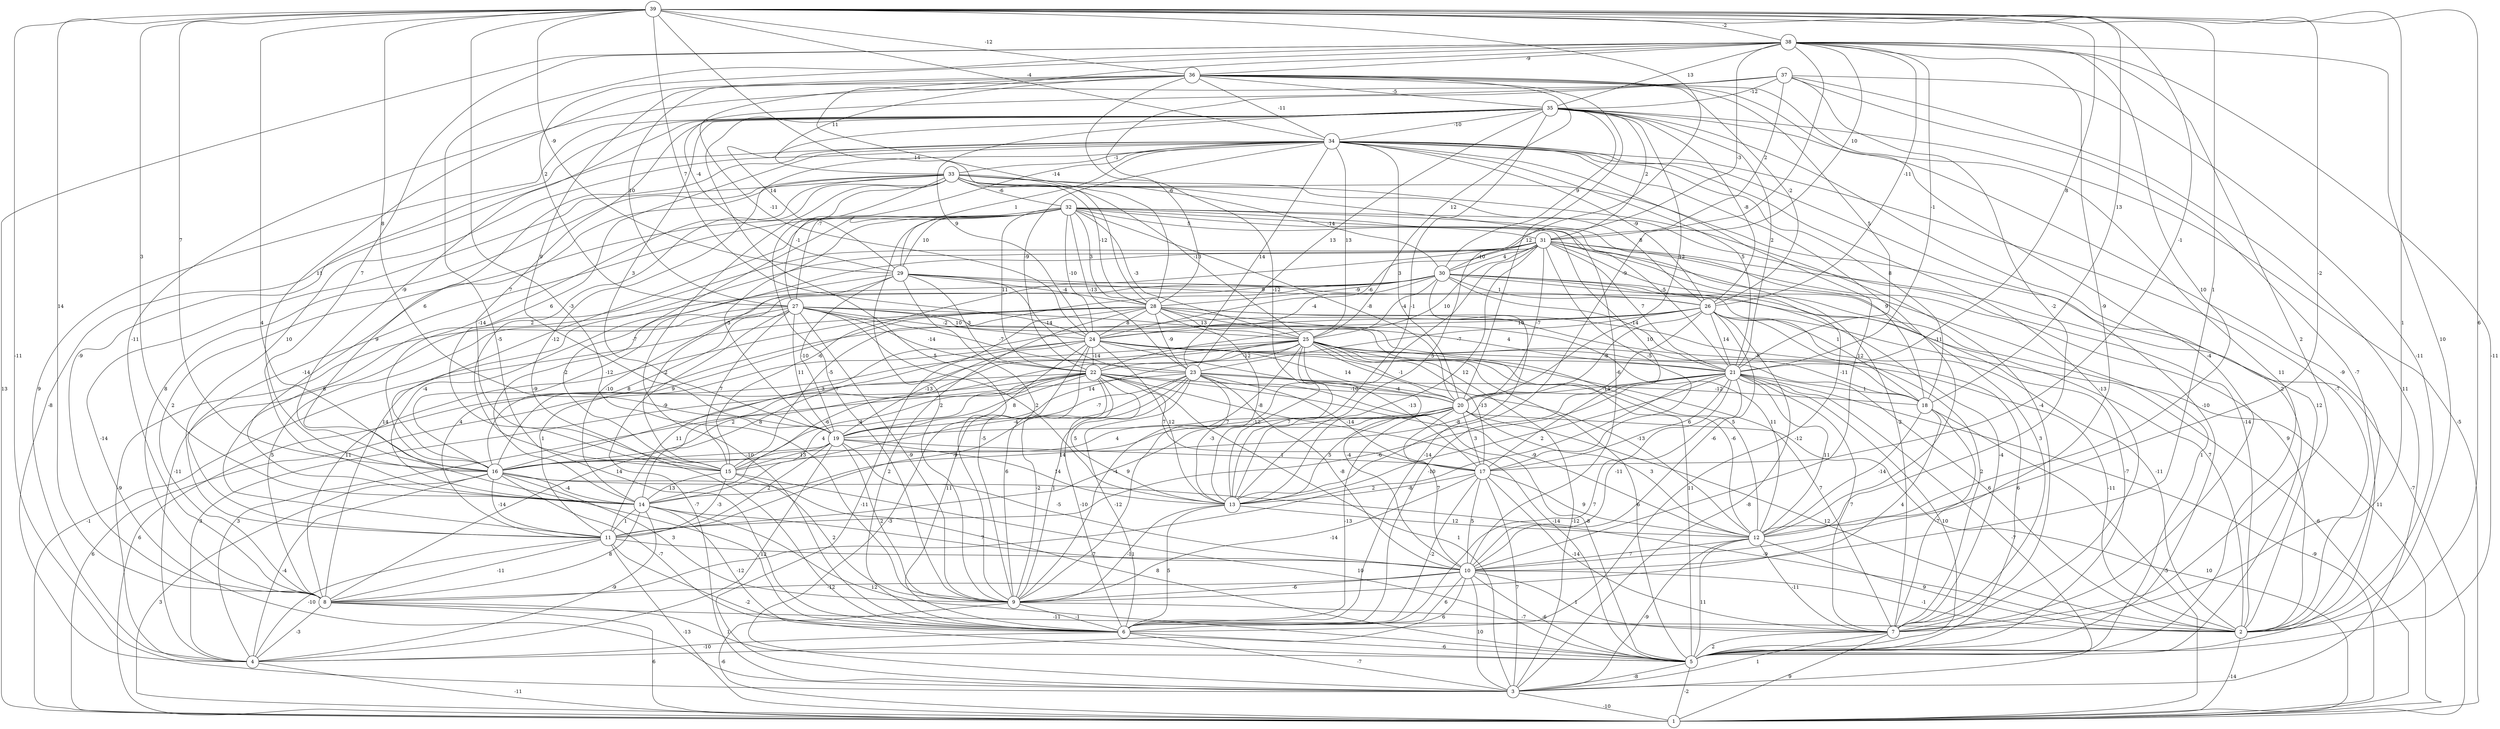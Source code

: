 graph { 
	 fontname="Helvetica,Arial,sans-serif" 
	 node [shape = circle]; 
	 39 -- 2 [label = "6"];
	 39 -- 3 [label = "-11"];
	 39 -- 6 [label = "4"];
	 39 -- 7 [label = "1"];
	 39 -- 8 [label = "14"];
	 39 -- 9 [label = "-3"];
	 39 -- 10 [label = "1"];
	 39 -- 12 [label = "-2"];
	 39 -- 13 [label = "-10"];
	 39 -- 14 [label = "3"];
	 39 -- 16 [label = "7"];
	 39 -- 17 [label = "-1"];
	 39 -- 18 [label = "13"];
	 39 -- 19 [label = "8"];
	 39 -- 21 [label = "8"];
	 39 -- 24 [label = "7"];
	 39 -- 28 [label = "14"];
	 39 -- 29 [label = "-9"];
	 39 -- 34 [label = "-4"];
	 39 -- 36 [label = "-12"];
	 39 -- 38 [label = "-2"];
	 38 -- 1 [label = "13"];
	 38 -- 2 [label = "10"];
	 38 -- 5 [label = "-11"];
	 38 -- 6 [label = "-5"];
	 38 -- 7 [label = "2"];
	 38 -- 10 [label = "-9"];
	 38 -- 12 [label = "10"];
	 38 -- 13 [label = "-9"];
	 38 -- 14 [label = "7"];
	 38 -- 21 [label = "-1"];
	 38 -- 26 [label = "-11"];
	 38 -- 27 [label = "2"];
	 38 -- 28 [label = "-14"];
	 38 -- 30 [label = "-3"];
	 38 -- 31 [label = "10"];
	 38 -- 35 [label = "13"];
	 38 -- 36 [label = "-9"];
	 37 -- 2 [label = "-11"];
	 37 -- 3 [label = "11"];
	 37 -- 5 [label = "-7"];
	 37 -- 8 [label = "-11"];
	 37 -- 12 [label = "-2"];
	 37 -- 28 [label = "-6"];
	 37 -- 29 [label = "-4"];
	 37 -- 31 [label = "2"];
	 37 -- 35 [label = "-12"];
	 36 -- 5 [label = "11"];
	 36 -- 7 [label = "-4"];
	 36 -- 13 [label = "-12"];
	 36 -- 16 [label = "11"];
	 36 -- 19 [label = "9"];
	 36 -- 20 [label = "12"];
	 36 -- 21 [label = "5"];
	 36 -- 24 [label = "-11"];
	 36 -- 25 [label = "12"];
	 36 -- 26 [label = "-2"];
	 36 -- 27 [label = "10"];
	 36 -- 33 [label = "11"];
	 36 -- 34 [label = "-11"];
	 36 -- 35 [label = "-5"];
	 35 -- 1 [label = "-5"];
	 35 -- 2 [label = "-9"];
	 35 -- 4 [label = "9"];
	 35 -- 5 [label = "2"];
	 35 -- 8 [label = "-9"];
	 35 -- 9 [label = "5"];
	 35 -- 13 [label = "-1"];
	 35 -- 15 [label = "7"];
	 35 -- 16 [label = "-9"];
	 35 -- 19 [label = "3"];
	 35 -- 20 [label = "12"];
	 35 -- 21 [label = "2"];
	 35 -- 23 [label = "13"];
	 35 -- 24 [label = "9"];
	 35 -- 26 [label = "-8"];
	 35 -- 29 [label = "14"];
	 35 -- 30 [label = "9"];
	 35 -- 31 [label = "2"];
	 35 -- 34 [label = "-10"];
	 34 -- 2 [label = "-7"];
	 34 -- 4 [label = "-8"];
	 34 -- 5 [label = "-10"];
	 34 -- 6 [label = "-9"];
	 34 -- 7 [label = "-13"];
	 34 -- 10 [label = "12"];
	 34 -- 11 [label = "10"];
	 34 -- 12 [label = "-11"];
	 34 -- 15 [label = "6"];
	 34 -- 16 [label = "6"];
	 34 -- 18 [label = "8"];
	 34 -- 20 [label = "3"];
	 34 -- 21 [label = "5"];
	 34 -- 22 [label = "-9"];
	 34 -- 23 [label = "14"];
	 34 -- 25 [label = "13"];
	 34 -- 26 [label = "-9"];
	 34 -- 27 [label = "-7"];
	 34 -- 29 [label = "1"];
	 34 -- 33 [label = "-1"];
	 33 -- 2 [label = "12"];
	 33 -- 3 [label = "-14"];
	 33 -- 6 [label = "-9"];
	 33 -- 7 [label = "-4"];
	 33 -- 8 [label = "8"];
	 33 -- 9 [label = "7"];
	 33 -- 10 [label = "-6"];
	 33 -- 14 [label = "9"];
	 33 -- 15 [label = "2"];
	 33 -- 16 [label = "-14"];
	 33 -- 25 [label = "-13"];
	 33 -- 26 [label = "8"];
	 33 -- 27 [label = "-1"];
	 33 -- 28 [label = "-12"];
	 33 -- 30 [label = "-14"];
	 33 -- 32 [label = "-6"];
	 32 -- 2 [label = "-14"];
	 32 -- 7 [label = "-2"];
	 32 -- 8 [label = "2"];
	 32 -- 9 [label = "2"];
	 32 -- 11 [label = "-14"];
	 32 -- 15 [label = "-7"];
	 32 -- 16 [label = "-12"];
	 32 -- 17 [label = "10"];
	 32 -- 18 [label = "9"];
	 32 -- 19 [label = "-3"];
	 32 -- 20 [label = "-8"];
	 32 -- 21 [label = "-5"];
	 32 -- 22 [label = "11"];
	 32 -- 23 [label = "-13"];
	 32 -- 24 [label = "-10"];
	 32 -- 25 [label = "-3"];
	 32 -- 28 [label = "3"];
	 32 -- 29 [label = "10"];
	 32 -- 31 [label = "5"];
	 31 -- 1 [label = "-7"];
	 31 -- 2 [label = "9"];
	 31 -- 5 [label = "1"];
	 31 -- 6 [label = "-12"];
	 31 -- 7 [label = "3"];
	 31 -- 8 [label = "14"];
	 31 -- 9 [label = "-12"];
	 31 -- 11 [label = "8"];
	 31 -- 13 [label = "12"];
	 31 -- 14 [label = "-2"];
	 31 -- 15 [label = "-6"];
	 31 -- 17 [label = "-5"];
	 31 -- 20 [label = "-7"];
	 31 -- 21 [label = "7"];
	 31 -- 22 [label = "10"];
	 31 -- 24 [label = "-6"];
	 31 -- 30 [label = "4"];
	 30 -- 1 [label = "11"];
	 30 -- 4 [label = "-11"];
	 30 -- 5 [label = "-7"];
	 30 -- 6 [label = "-14"];
	 30 -- 7 [label = "-4"];
	 30 -- 14 [label = "-10"];
	 30 -- 15 [label = "-5"];
	 30 -- 16 [label = "-12"];
	 30 -- 18 [label = "1"];
	 30 -- 21 [label = "-14"];
	 30 -- 24 [label = "-4"];
	 30 -- 25 [label = "-4"];
	 30 -- 26 [label = "1"];
	 30 -- 28 [label = "-9"];
	 29 -- 2 [label = "7"];
	 29 -- 9 [label = "-5"];
	 29 -- 14 [label = "-4"];
	 29 -- 15 [label = "2"];
	 29 -- 19 [label = "-10"];
	 29 -- 22 [label = "-3"];
	 29 -- 23 [label = "-14"];
	 29 -- 26 [label = "9"];
	 29 -- 28 [label = "-4"];
	 28 -- 1 [label = "-1"];
	 28 -- 3 [label = "-11"];
	 28 -- 6 [label = "2"];
	 28 -- 7 [label = "2"];
	 28 -- 8 [label = "11"];
	 28 -- 12 [label = "11"];
	 28 -- 13 [label = "-8"];
	 28 -- 16 [label = "9"];
	 28 -- 18 [label = "-8"];
	 28 -- 21 [label = "4"];
	 28 -- 23 [label = "-9"];
	 28 -- 24 [label = "8"];
	 28 -- 25 [label = "13"];
	 27 -- 3 [label = "-7"];
	 27 -- 4 [label = "-9"];
	 27 -- 5 [label = "11"];
	 27 -- 8 [label = "5"];
	 27 -- 9 [label = "-9"];
	 27 -- 12 [label = "5"];
	 27 -- 13 [label = "2"];
	 27 -- 15 [label = "7"];
	 27 -- 16 [label = "8"];
	 27 -- 19 [label = "11"];
	 27 -- 22 [label = "-14"];
	 27 -- 23 [label = "-7"];
	 27 -- 24 [label = "-2"];
	 27 -- 25 [label = "10"];
	 26 -- 1 [label = "-6"];
	 26 -- 2 [label = "-11"];
	 26 -- 3 [label = "-8"];
	 26 -- 5 [label = "6"];
	 26 -- 6 [label = "-10"];
	 26 -- 10 [label = "-6"];
	 26 -- 11 [label = "4"];
	 26 -- 16 [label = "3"];
	 26 -- 20 [label = "-8"];
	 26 -- 21 [label = "14"];
	 26 -- 23 [label = "-7"];
	 26 -- 24 [label = "10"];
	 25 -- 1 [label = "6"];
	 25 -- 2 [label = "-11"];
	 25 -- 3 [label = "-12"];
	 25 -- 5 [label = "6"];
	 25 -- 7 [label = "7"];
	 25 -- 8 [label = "14"];
	 25 -- 9 [label = "-4"];
	 25 -- 10 [label = "-4"];
	 25 -- 11 [label = "11"];
	 25 -- 12 [label = "-6"];
	 25 -- 13 [label = "7"];
	 25 -- 14 [label = "-6"];
	 25 -- 17 [label = "-13"];
	 25 -- 18 [label = "-11"];
	 25 -- 19 [label = "14"];
	 25 -- 20 [label = "-1"];
	 25 -- 22 [label = "-12"];
	 24 -- 2 [label = "6"];
	 24 -- 3 [label = "-3"];
	 24 -- 6 [label = "11"];
	 24 -- 9 [label = "6"];
	 24 -- 11 [label = "1"];
	 24 -- 12 [label = "-13"];
	 24 -- 13 [label = "12"];
	 24 -- 14 [label = "8"];
	 24 -- 17 [label = "-13"];
	 24 -- 19 [label = "-13"];
	 24 -- 20 [label = "14"];
	 24 -- 21 [label = "5"];
	 24 -- 22 [label = "-14"];
	 23 -- 4 [label = "3"];
	 23 -- 5 [label = "-8"];
	 23 -- 6 [label = "-12"];
	 23 -- 9 [label = "1"];
	 23 -- 10 [label = "-8"];
	 23 -- 11 [label = "-9"];
	 23 -- 13 [label = "-3"];
	 23 -- 15 [label = "-4"];
	 23 -- 17 [label = "-14"];
	 23 -- 18 [label = "-12"];
	 23 -- 19 [label = "-7"];
	 23 -- 20 [label = "-4"];
	 22 -- 1 [label = "6"];
	 22 -- 3 [label = "1"];
	 22 -- 4 [label = "3"];
	 22 -- 5 [label = "-14"];
	 22 -- 6 [label = "-10"];
	 22 -- 9 [label = "-2"];
	 22 -- 12 [label = "-9"];
	 22 -- 13 [label = "5"];
	 22 -- 14 [label = "4"];
	 22 -- 15 [label = "-4"];
	 22 -- 16 [label = "2"];
	 22 -- 17 [label = "7"];
	 22 -- 19 [label = "8"];
	 22 -- 20 [label = "-10"];
	 21 -- 1 [label = "-9"];
	 21 -- 3 [label = "-7"];
	 21 -- 5 [label = "10"];
	 21 -- 6 [label = "7"];
	 21 -- 7 [label = "7"];
	 21 -- 8 [label = "2"];
	 21 -- 10 [label = "-11"];
	 21 -- 11 [label = "-6"];
	 21 -- 12 [label = "11"];
	 21 -- 13 [label = "2"];
	 21 -- 16 [label = "-8"];
	 21 -- 17 [label = "6"];
	 21 -- 18 [label = "1"];
	 21 -- 20 [label = "-14"];
	 20 -- 1 [label = "10"];
	 20 -- 2 [label = "12"];
	 20 -- 6 [label = "-13"];
	 20 -- 10 [label = "7"];
	 20 -- 11 [label = "9"];
	 20 -- 12 [label = "3"];
	 20 -- 13 [label = "5"];
	 20 -- 14 [label = "14"];
	 20 -- 16 [label = "4"];
	 20 -- 17 [label = "3"];
	 20 -- 19 [label = "7"];
	 19 -- 4 [label = "12"];
	 19 -- 9 [label = "2"];
	 19 -- 10 [label = "-5"];
	 19 -- 11 [label = "2"];
	 19 -- 13 [label = "14"];
	 19 -- 15 [label = "13"];
	 19 -- 16 [label = "-10"];
	 19 -- 17 [label = "1"];
	 18 -- 1 [label = "-5"];
	 18 -- 7 [label = "-7"];
	 18 -- 9 [label = "4"];
	 18 -- 12 [label = "-14"];
	 17 -- 3 [label = "7"];
	 17 -- 6 [label = "-2"];
	 17 -- 7 [label = "-14"];
	 17 -- 9 [label = "-14"];
	 17 -- 10 [label = "5"];
	 17 -- 12 [label = "9"];
	 17 -- 13 [label = "-8"];
	 16 -- 1 [label = "3"];
	 16 -- 2 [label = "-9"];
	 16 -- 4 [label = "-4"];
	 16 -- 5 [label = "8"];
	 16 -- 6 [label = "-7"];
	 16 -- 9 [label = "3"];
	 16 -- 11 [label = "-14"];
	 16 -- 14 [label = "-4"];
	 15 -- 5 [label = "10"];
	 15 -- 9 [label = "2"];
	 15 -- 11 [label = "-3"];
	 15 -- 14 [label = "13"];
	 14 -- 4 [label = "-9"];
	 14 -- 5 [label = "12"];
	 14 -- 6 [label = "-12"];
	 14 -- 8 [label = "8"];
	 14 -- 10 [label = "7"];
	 14 -- 11 [label = "1"];
	 13 -- 6 [label = "5"];
	 13 -- 9 [label = "-11"];
	 13 -- 12 [label = "12"];
	 12 -- 2 [label = "9"];
	 12 -- 3 [label = "-9"];
	 12 -- 5 [label = "11"];
	 12 -- 7 [label = "-11"];
	 12 -- 10 [label = "7"];
	 11 -- 1 [label = "-13"];
	 11 -- 4 [label = "-10"];
	 11 -- 5 [label = "-2"];
	 11 -- 8 [label = "-11"];
	 11 -- 10 [label = "-7"];
	 10 -- 2 [label = "-1"];
	 10 -- 3 [label = "10"];
	 10 -- 4 [label = "6"];
	 10 -- 5 [label = "-6"];
	 10 -- 6 [label = "6"];
	 10 -- 7 [label = "1"];
	 10 -- 8 [label = "-12"];
	 10 -- 9 [label = "-6"];
	 9 -- 1 [label = "-6"];
	 9 -- 6 [label = "-1"];
	 9 -- 7 [label = "-7"];
	 8 -- 1 [label = "6"];
	 8 -- 2 [label = "-11"];
	 8 -- 4 [label = "-3"];
	 8 -- 5 [label = "1"];
	 7 -- 1 [label = "9"];
	 7 -- 3 [label = "1"];
	 7 -- 5 [label = "2"];
	 6 -- 3 [label = "-7"];
	 6 -- 4 [label = "-10"];
	 6 -- 5 [label = "-6"];
	 5 -- 1 [label = "-2"];
	 5 -- 3 [label = "-8"];
	 4 -- 1 [label = "-11"];
	 3 -- 1 [label = "-10"];
	 2 -- 1 [label = "-14"];
	 1;
	 2;
	 3;
	 4;
	 5;
	 6;
	 7;
	 8;
	 9;
	 10;
	 11;
	 12;
	 13;
	 14;
	 15;
	 16;
	 17;
	 18;
	 19;
	 20;
	 21;
	 22;
	 23;
	 24;
	 25;
	 26;
	 27;
	 28;
	 29;
	 30;
	 31;
	 32;
	 33;
	 34;
	 35;
	 36;
	 37;
	 38;
	 39;
}
